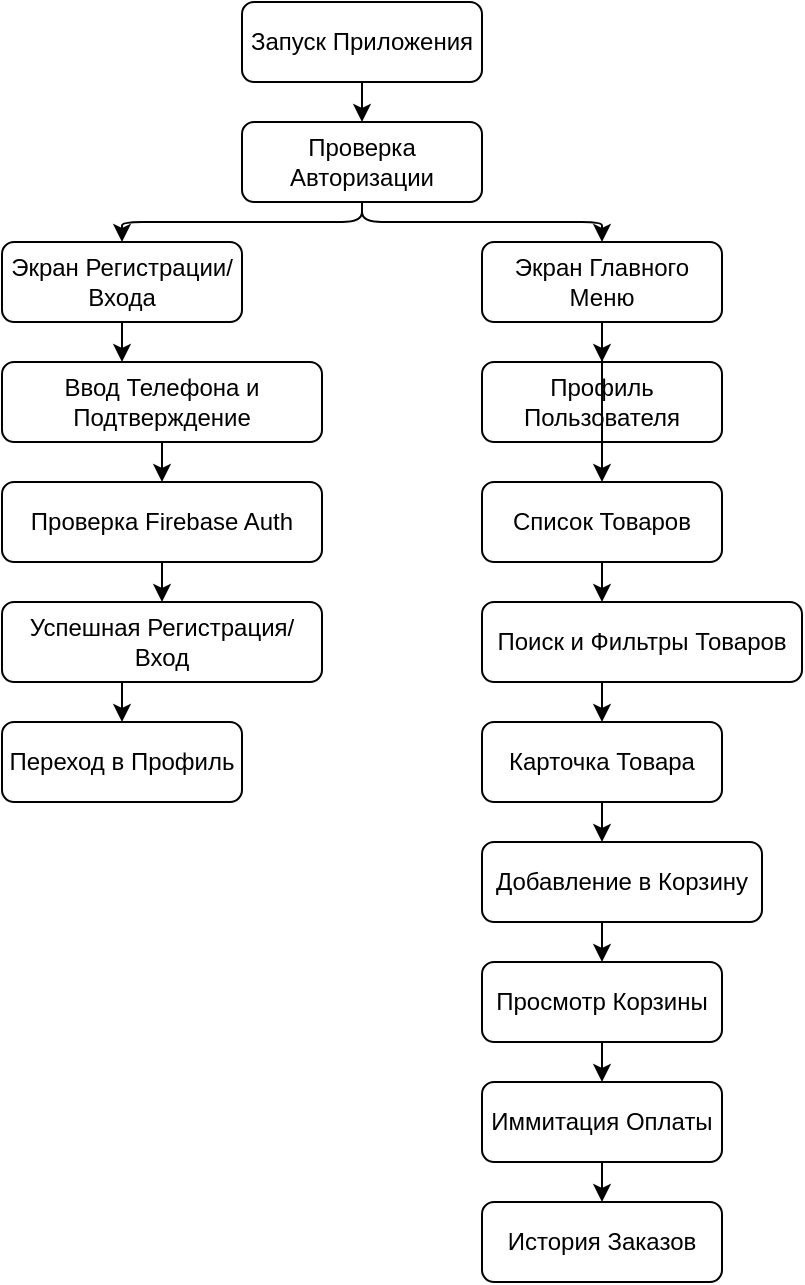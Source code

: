 <mxfile version="24.7.5">
  <diagram name="Simple Online Store" id="6WuDgLlzYv2dOmHPhXlu">
    <mxGraphModel dx="1241" dy="751" grid="1" gridSize="10" guides="1" tooltips="1" connect="1" arrows="1" fold="1" page="1" pageScale="1" pageWidth="827" pageHeight="1169" math="0" shadow="0">
      <root>
        <mxCell id="0" />
        <mxCell id="1" parent="0" />
        <mxCell id="XprZkscw_yaNwKNDxqcO-3" value="Запуск Приложения" style="rounded=1;whiteSpace=wrap;html=1;" parent="1" vertex="1">
          <mxGeometry x="160" y="20" width="120" height="40" as="geometry" />
        </mxCell>
        <mxCell id="XprZkscw_yaNwKNDxqcO-4" value="" style="edgeStyle=elbowEdgeStyle;rounded=1;" parent="1" source="XprZkscw_yaNwKNDxqcO-3" target="XprZkscw_yaNwKNDxqcO-5" edge="1">
          <mxGeometry relative="1" as="geometry" />
        </mxCell>
        <mxCell id="XprZkscw_yaNwKNDxqcO-5" value="Проверка Авторизации" style="rounded=1;whiteSpace=wrap;html=1;" parent="1" vertex="1">
          <mxGeometry x="160" y="80" width="120" height="40" as="geometry" />
        </mxCell>
        <mxCell id="XprZkscw_yaNwKNDxqcO-6" value="" style="edgeStyle=elbowEdgeStyle;rounded=1;" parent="1" source="XprZkscw_yaNwKNDxqcO-5" target="XprZkscw_yaNwKNDxqcO-7" edge="1">
          <mxGeometry relative="1" as="geometry" />
        </mxCell>
        <mxCell id="XprZkscw_yaNwKNDxqcO-7" value="Экран Регистрации/Входа" style="rounded=1;whiteSpace=wrap;html=1;" parent="1" vertex="1">
          <mxGeometry x="40" y="140" width="120" height="40" as="geometry" />
        </mxCell>
        <mxCell id="XprZkscw_yaNwKNDxqcO-8" value="" style="edgeStyle=elbowEdgeStyle;rounded=1;" parent="1" source="XprZkscw_yaNwKNDxqcO-5" target="XprZkscw_yaNwKNDxqcO-9" edge="1">
          <mxGeometry relative="1" as="geometry" />
        </mxCell>
        <mxCell id="XprZkscw_yaNwKNDxqcO-9" value="Экран Главного Меню" style="rounded=1;whiteSpace=wrap;html=1;" parent="1" vertex="1">
          <mxGeometry x="280" y="140" width="120" height="40" as="geometry" />
        </mxCell>
        <mxCell id="XprZkscw_yaNwKNDxqcO-10" value="" style="edgeStyle=elbowEdgeStyle;rounded=1;" parent="1" source="XprZkscw_yaNwKNDxqcO-7" target="XprZkscw_yaNwKNDxqcO-11" edge="1">
          <mxGeometry relative="1" as="geometry" />
        </mxCell>
        <mxCell id="XprZkscw_yaNwKNDxqcO-11" value="Ввод Телефона и Подтверждение" style="rounded=1;whiteSpace=wrap;html=1;" parent="1" vertex="1">
          <mxGeometry x="40" y="200" width="160" height="40" as="geometry" />
        </mxCell>
        <mxCell id="XprZkscw_yaNwKNDxqcO-12" value="" style="edgeStyle=elbowEdgeStyle;rounded=1;" parent="1" source="XprZkscw_yaNwKNDxqcO-11" target="XprZkscw_yaNwKNDxqcO-13" edge="1">
          <mxGeometry relative="1" as="geometry" />
        </mxCell>
        <mxCell id="XprZkscw_yaNwKNDxqcO-13" value="Проверка Firebase Auth" style="rounded=1;whiteSpace=wrap;html=1;" parent="1" vertex="1">
          <mxGeometry x="40" y="260" width="160" height="40" as="geometry" />
        </mxCell>
        <mxCell id="XprZkscw_yaNwKNDxqcO-14" value="" style="edgeStyle=elbowEdgeStyle;rounded=1;" parent="1" source="XprZkscw_yaNwKNDxqcO-13" target="XprZkscw_yaNwKNDxqcO-15" edge="1">
          <mxGeometry relative="1" as="geometry" />
        </mxCell>
        <mxCell id="XprZkscw_yaNwKNDxqcO-15" value="Успешная Регистрация/Вход" style="rounded=1;whiteSpace=wrap;html=1;" parent="1" vertex="1">
          <mxGeometry x="40" y="320" width="160" height="40" as="geometry" />
        </mxCell>
        <mxCell id="XprZkscw_yaNwKNDxqcO-16" value="" style="edgeStyle=elbowEdgeStyle;rounded=1;" parent="1" source="XprZkscw_yaNwKNDxqcO-15" target="XprZkscw_yaNwKNDxqcO-17" edge="1">
          <mxGeometry relative="1" as="geometry" />
        </mxCell>
        <mxCell id="XprZkscw_yaNwKNDxqcO-17" value="Переход в Профиль" style="rounded=1;whiteSpace=wrap;html=1;" parent="1" vertex="1">
          <mxGeometry x="40" y="380" width="120" height="40" as="geometry" />
        </mxCell>
        <mxCell id="XprZkscw_yaNwKNDxqcO-18" value="" style="edgeStyle=elbowEdgeStyle;rounded=1;" parent="1" source="XprZkscw_yaNwKNDxqcO-9" target="XprZkscw_yaNwKNDxqcO-19" edge="1">
          <mxGeometry relative="1" as="geometry" />
        </mxCell>
        <mxCell id="XprZkscw_yaNwKNDxqcO-19" value="Профиль Пользователя" style="rounded=1;whiteSpace=wrap;html=1;" parent="1" vertex="1">
          <mxGeometry x="280" y="200" width="120" height="40" as="geometry" />
        </mxCell>
        <mxCell id="XprZkscw_yaNwKNDxqcO-20" value="" style="edgeStyle=elbowEdgeStyle;rounded=1;" parent="1" source="XprZkscw_yaNwKNDxqcO-9" target="XprZkscw_yaNwKNDxqcO-21" edge="1">
          <mxGeometry relative="1" as="geometry" />
        </mxCell>
        <mxCell id="XprZkscw_yaNwKNDxqcO-21" value="Список Товаров" style="rounded=1;whiteSpace=wrap;html=1;" parent="1" vertex="1">
          <mxGeometry x="280" y="260" width="120" height="40" as="geometry" />
        </mxCell>
        <mxCell id="XprZkscw_yaNwKNDxqcO-22" value="" style="edgeStyle=elbowEdgeStyle;rounded=1;" parent="1" source="XprZkscw_yaNwKNDxqcO-21" target="XprZkscw_yaNwKNDxqcO-23" edge="1">
          <mxGeometry relative="1" as="geometry" />
        </mxCell>
        <mxCell id="XprZkscw_yaNwKNDxqcO-23" value="Поиск и Фильтры Товаров" style="rounded=1;whiteSpace=wrap;html=1;" parent="1" vertex="1">
          <mxGeometry x="280" y="320" width="160" height="40" as="geometry" />
        </mxCell>
        <mxCell id="XprZkscw_yaNwKNDxqcO-24" value="" style="edgeStyle=elbowEdgeStyle;rounded=1;" parent="1" source="XprZkscw_yaNwKNDxqcO-23" target="XprZkscw_yaNwKNDxqcO-25" edge="1">
          <mxGeometry relative="1" as="geometry" />
        </mxCell>
        <mxCell id="XprZkscw_yaNwKNDxqcO-25" value="Карточка Товара" style="rounded=1;whiteSpace=wrap;html=1;" parent="1" vertex="1">
          <mxGeometry x="280" y="380" width="120" height="40" as="geometry" />
        </mxCell>
        <mxCell id="XprZkscw_yaNwKNDxqcO-26" value="" style="edgeStyle=elbowEdgeStyle;rounded=1;" parent="1" source="XprZkscw_yaNwKNDxqcO-25" target="XprZkscw_yaNwKNDxqcO-27" edge="1">
          <mxGeometry relative="1" as="geometry" />
        </mxCell>
        <mxCell id="XprZkscw_yaNwKNDxqcO-27" value="Добавление в Корзину" style="rounded=1;whiteSpace=wrap;html=1;" parent="1" vertex="1">
          <mxGeometry x="280" y="440" width="140" height="40" as="geometry" />
        </mxCell>
        <mxCell id="XprZkscw_yaNwKNDxqcO-28" value="" style="edgeStyle=elbowEdgeStyle;rounded=1;" parent="1" source="XprZkscw_yaNwKNDxqcO-27" target="XprZkscw_yaNwKNDxqcO-29" edge="1">
          <mxGeometry relative="1" as="geometry" />
        </mxCell>
        <mxCell id="XprZkscw_yaNwKNDxqcO-29" value="Просмотр Корзины" style="rounded=1;whiteSpace=wrap;html=1;" parent="1" vertex="1">
          <mxGeometry x="280" y="500" width="120" height="40" as="geometry" />
        </mxCell>
        <mxCell id="XprZkscw_yaNwKNDxqcO-30" value="" style="edgeStyle=elbowEdgeStyle;rounded=1;" parent="1" source="XprZkscw_yaNwKNDxqcO-29" target="XprZkscw_yaNwKNDxqcO-31" edge="1">
          <mxGeometry relative="1" as="geometry" />
        </mxCell>
        <mxCell id="XprZkscw_yaNwKNDxqcO-31" value="Иммитация Оплаты" style="rounded=1;whiteSpace=wrap;html=1;" parent="1" vertex="1">
          <mxGeometry x="280" y="560" width="120" height="40" as="geometry" />
        </mxCell>
        <mxCell id="XprZkscw_yaNwKNDxqcO-32" value="" style="edgeStyle=elbowEdgeStyle;rounded=1;" parent="1" source="XprZkscw_yaNwKNDxqcO-31" target="XprZkscw_yaNwKNDxqcO-33" edge="1">
          <mxGeometry relative="1" as="geometry" />
        </mxCell>
        <mxCell id="XprZkscw_yaNwKNDxqcO-33" value="История Заказов" style="rounded=1;whiteSpace=wrap;html=1;" parent="1" vertex="1">
          <mxGeometry x="280" y="620" width="120" height="40" as="geometry" />
        </mxCell>
      </root>
    </mxGraphModel>
  </diagram>
</mxfile>
